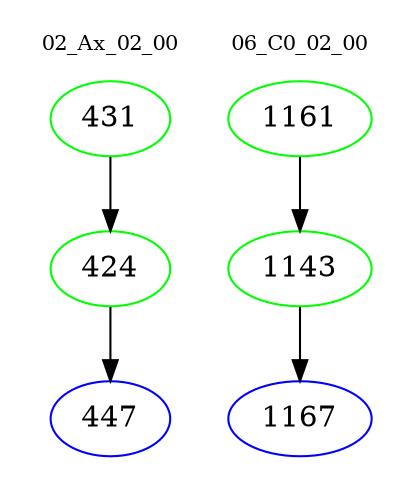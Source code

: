 digraph{
subgraph cluster_0 {
color = white
label = "02_Ax_02_00";
fontsize=10;
T0_431 [label="431", color="green"]
T0_431 -> T0_424 [color="black"]
T0_424 [label="424", color="green"]
T0_424 -> T0_447 [color="black"]
T0_447 [label="447", color="blue"]
}
subgraph cluster_1 {
color = white
label = "06_C0_02_00";
fontsize=10;
T1_1161 [label="1161", color="green"]
T1_1161 -> T1_1143 [color="black"]
T1_1143 [label="1143", color="green"]
T1_1143 -> T1_1167 [color="black"]
T1_1167 [label="1167", color="blue"]
}
}
